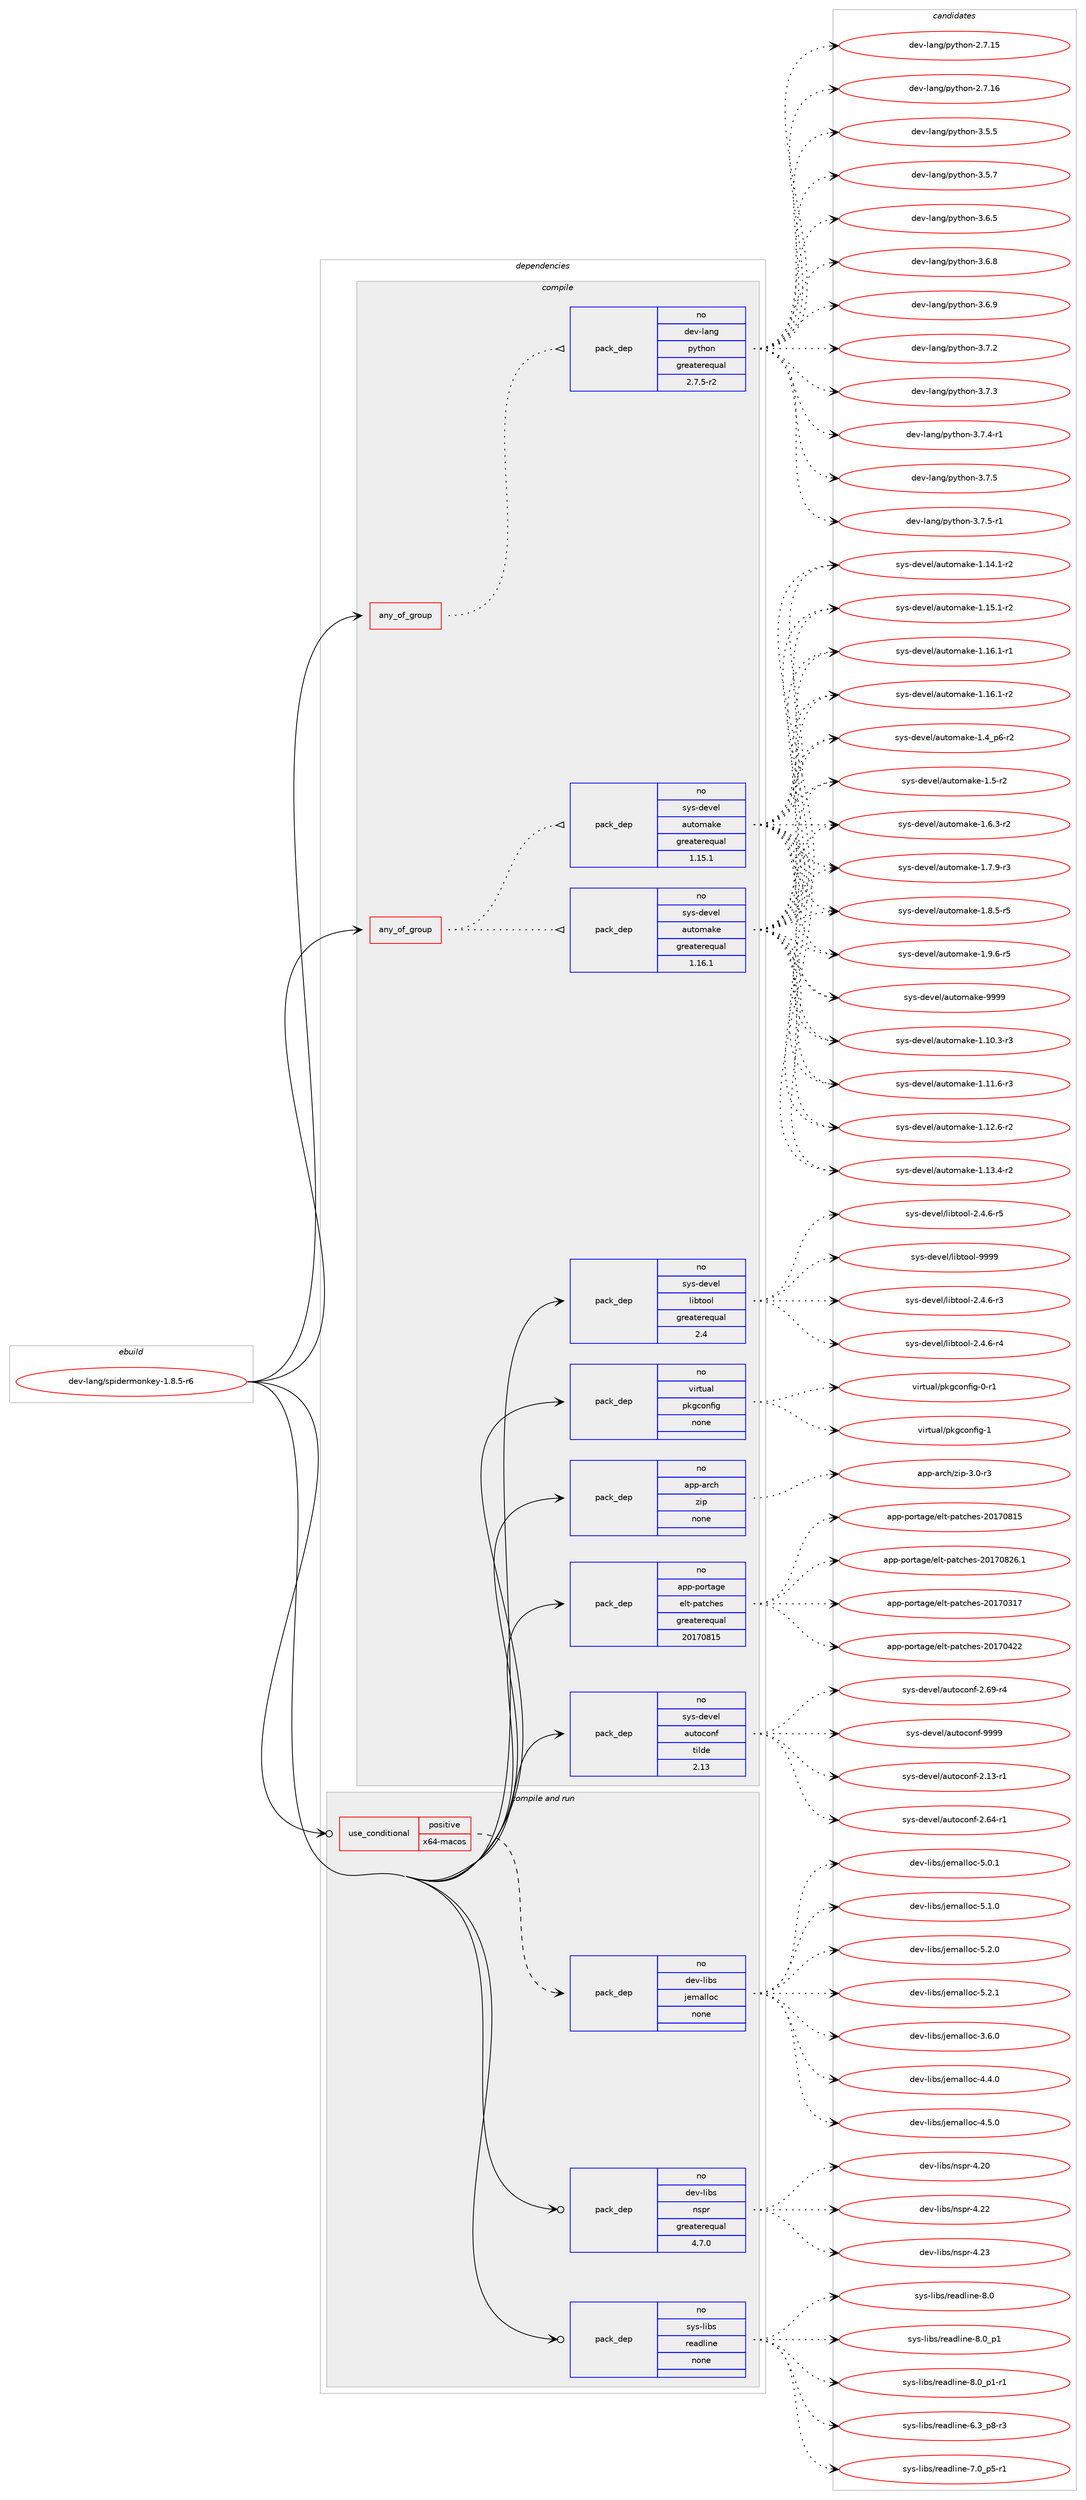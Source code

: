 digraph prolog {

# *************
# Graph options
# *************

newrank=true;
concentrate=true;
compound=true;
graph [rankdir=LR,fontname=Helvetica,fontsize=10,ranksep=1.5];#, ranksep=2.5, nodesep=0.2];
edge  [arrowhead=vee];
node  [fontname=Helvetica,fontsize=10];

# **********
# The ebuild
# **********

subgraph cluster_leftcol {
color=gray;
rank=same;
label=<<i>ebuild</i>>;
id [label="dev-lang/spidermonkey-1.8.5-r6", color=red, width=4, href="../dev-lang/spidermonkey-1.8.5-r6.svg"];
}

# ****************
# The dependencies
# ****************

subgraph cluster_midcol {
color=gray;
label=<<i>dependencies</i>>;
subgraph cluster_compile {
fillcolor="#eeeeee";
style=filled;
label=<<i>compile</i>>;
subgraph any10962 {
dependency561515 [label=<<TABLE BORDER="0" CELLBORDER="1" CELLSPACING="0" CELLPADDING="4"><TR><TD CELLPADDING="10">any_of_group</TD></TR></TABLE>>, shape=none, color=red];subgraph pack419379 {
dependency561516 [label=<<TABLE BORDER="0" CELLBORDER="1" CELLSPACING="0" CELLPADDING="4" WIDTH="220"><TR><TD ROWSPAN="6" CELLPADDING="30">pack_dep</TD></TR><TR><TD WIDTH="110">no</TD></TR><TR><TD>dev-lang</TD></TR><TR><TD>python</TD></TR><TR><TD>greaterequal</TD></TR><TR><TD>2.7.5-r2</TD></TR></TABLE>>, shape=none, color=blue];
}
dependency561515:e -> dependency561516:w [weight=20,style="dotted",arrowhead="oinv"];
}
id:e -> dependency561515:w [weight=20,style="solid",arrowhead="vee"];
subgraph any10963 {
dependency561517 [label=<<TABLE BORDER="0" CELLBORDER="1" CELLSPACING="0" CELLPADDING="4"><TR><TD CELLPADDING="10">any_of_group</TD></TR></TABLE>>, shape=none, color=red];subgraph pack419380 {
dependency561518 [label=<<TABLE BORDER="0" CELLBORDER="1" CELLSPACING="0" CELLPADDING="4" WIDTH="220"><TR><TD ROWSPAN="6" CELLPADDING="30">pack_dep</TD></TR><TR><TD WIDTH="110">no</TD></TR><TR><TD>sys-devel</TD></TR><TR><TD>automake</TD></TR><TR><TD>greaterequal</TD></TR><TR><TD>1.16.1</TD></TR></TABLE>>, shape=none, color=blue];
}
dependency561517:e -> dependency561518:w [weight=20,style="dotted",arrowhead="oinv"];
subgraph pack419381 {
dependency561519 [label=<<TABLE BORDER="0" CELLBORDER="1" CELLSPACING="0" CELLPADDING="4" WIDTH="220"><TR><TD ROWSPAN="6" CELLPADDING="30">pack_dep</TD></TR><TR><TD WIDTH="110">no</TD></TR><TR><TD>sys-devel</TD></TR><TR><TD>automake</TD></TR><TR><TD>greaterequal</TD></TR><TR><TD>1.15.1</TD></TR></TABLE>>, shape=none, color=blue];
}
dependency561517:e -> dependency561519:w [weight=20,style="dotted",arrowhead="oinv"];
}
id:e -> dependency561517:w [weight=20,style="solid",arrowhead="vee"];
subgraph pack419382 {
dependency561520 [label=<<TABLE BORDER="0" CELLBORDER="1" CELLSPACING="0" CELLPADDING="4" WIDTH="220"><TR><TD ROWSPAN="6" CELLPADDING="30">pack_dep</TD></TR><TR><TD WIDTH="110">no</TD></TR><TR><TD>app-arch</TD></TR><TR><TD>zip</TD></TR><TR><TD>none</TD></TR><TR><TD></TD></TR></TABLE>>, shape=none, color=blue];
}
id:e -> dependency561520:w [weight=20,style="solid",arrowhead="vee"];
subgraph pack419383 {
dependency561521 [label=<<TABLE BORDER="0" CELLBORDER="1" CELLSPACING="0" CELLPADDING="4" WIDTH="220"><TR><TD ROWSPAN="6" CELLPADDING="30">pack_dep</TD></TR><TR><TD WIDTH="110">no</TD></TR><TR><TD>app-portage</TD></TR><TR><TD>elt-patches</TD></TR><TR><TD>greaterequal</TD></TR><TR><TD>20170815</TD></TR></TABLE>>, shape=none, color=blue];
}
id:e -> dependency561521:w [weight=20,style="solid",arrowhead="vee"];
subgraph pack419384 {
dependency561522 [label=<<TABLE BORDER="0" CELLBORDER="1" CELLSPACING="0" CELLPADDING="4" WIDTH="220"><TR><TD ROWSPAN="6" CELLPADDING="30">pack_dep</TD></TR><TR><TD WIDTH="110">no</TD></TR><TR><TD>sys-devel</TD></TR><TR><TD>autoconf</TD></TR><TR><TD>tilde</TD></TR><TR><TD>2.13</TD></TR></TABLE>>, shape=none, color=blue];
}
id:e -> dependency561522:w [weight=20,style="solid",arrowhead="vee"];
subgraph pack419385 {
dependency561523 [label=<<TABLE BORDER="0" CELLBORDER="1" CELLSPACING="0" CELLPADDING="4" WIDTH="220"><TR><TD ROWSPAN="6" CELLPADDING="30">pack_dep</TD></TR><TR><TD WIDTH="110">no</TD></TR><TR><TD>sys-devel</TD></TR><TR><TD>libtool</TD></TR><TR><TD>greaterequal</TD></TR><TR><TD>2.4</TD></TR></TABLE>>, shape=none, color=blue];
}
id:e -> dependency561523:w [weight=20,style="solid",arrowhead="vee"];
subgraph pack419386 {
dependency561524 [label=<<TABLE BORDER="0" CELLBORDER="1" CELLSPACING="0" CELLPADDING="4" WIDTH="220"><TR><TD ROWSPAN="6" CELLPADDING="30">pack_dep</TD></TR><TR><TD WIDTH="110">no</TD></TR><TR><TD>virtual</TD></TR><TR><TD>pkgconfig</TD></TR><TR><TD>none</TD></TR><TR><TD></TD></TR></TABLE>>, shape=none, color=blue];
}
id:e -> dependency561524:w [weight=20,style="solid",arrowhead="vee"];
}
subgraph cluster_compileandrun {
fillcolor="#eeeeee";
style=filled;
label=<<i>compile and run</i>>;
subgraph cond130817 {
dependency561525 [label=<<TABLE BORDER="0" CELLBORDER="1" CELLSPACING="0" CELLPADDING="4"><TR><TD ROWSPAN="3" CELLPADDING="10">use_conditional</TD></TR><TR><TD>positive</TD></TR><TR><TD>x64-macos</TD></TR></TABLE>>, shape=none, color=red];
subgraph pack419387 {
dependency561526 [label=<<TABLE BORDER="0" CELLBORDER="1" CELLSPACING="0" CELLPADDING="4" WIDTH="220"><TR><TD ROWSPAN="6" CELLPADDING="30">pack_dep</TD></TR><TR><TD WIDTH="110">no</TD></TR><TR><TD>dev-libs</TD></TR><TR><TD>jemalloc</TD></TR><TR><TD>none</TD></TR><TR><TD></TD></TR></TABLE>>, shape=none, color=blue];
}
dependency561525:e -> dependency561526:w [weight=20,style="dashed",arrowhead="vee"];
}
id:e -> dependency561525:w [weight=20,style="solid",arrowhead="odotvee"];
subgraph pack419388 {
dependency561527 [label=<<TABLE BORDER="0" CELLBORDER="1" CELLSPACING="0" CELLPADDING="4" WIDTH="220"><TR><TD ROWSPAN="6" CELLPADDING="30">pack_dep</TD></TR><TR><TD WIDTH="110">no</TD></TR><TR><TD>dev-libs</TD></TR><TR><TD>nspr</TD></TR><TR><TD>greaterequal</TD></TR><TR><TD>4.7.0</TD></TR></TABLE>>, shape=none, color=blue];
}
id:e -> dependency561527:w [weight=20,style="solid",arrowhead="odotvee"];
subgraph pack419389 {
dependency561528 [label=<<TABLE BORDER="0" CELLBORDER="1" CELLSPACING="0" CELLPADDING="4" WIDTH="220"><TR><TD ROWSPAN="6" CELLPADDING="30">pack_dep</TD></TR><TR><TD WIDTH="110">no</TD></TR><TR><TD>sys-libs</TD></TR><TR><TD>readline</TD></TR><TR><TD>none</TD></TR><TR><TD></TD></TR></TABLE>>, shape=none, color=blue];
}
id:e -> dependency561528:w [weight=20,style="solid",arrowhead="odotvee"];
}
subgraph cluster_run {
fillcolor="#eeeeee";
style=filled;
label=<<i>run</i>>;
}
}

# **************
# The candidates
# **************

subgraph cluster_choices {
rank=same;
color=gray;
label=<<i>candidates</i>>;

subgraph choice419379 {
color=black;
nodesep=1;
choice10010111845108971101034711212111610411111045504655464953 [label="dev-lang/python-2.7.15", color=red, width=4,href="../dev-lang/python-2.7.15.svg"];
choice10010111845108971101034711212111610411111045504655464954 [label="dev-lang/python-2.7.16", color=red, width=4,href="../dev-lang/python-2.7.16.svg"];
choice100101118451089711010347112121116104111110455146534653 [label="dev-lang/python-3.5.5", color=red, width=4,href="../dev-lang/python-3.5.5.svg"];
choice100101118451089711010347112121116104111110455146534655 [label="dev-lang/python-3.5.7", color=red, width=4,href="../dev-lang/python-3.5.7.svg"];
choice100101118451089711010347112121116104111110455146544653 [label="dev-lang/python-3.6.5", color=red, width=4,href="../dev-lang/python-3.6.5.svg"];
choice100101118451089711010347112121116104111110455146544656 [label="dev-lang/python-3.6.8", color=red, width=4,href="../dev-lang/python-3.6.8.svg"];
choice100101118451089711010347112121116104111110455146544657 [label="dev-lang/python-3.6.9", color=red, width=4,href="../dev-lang/python-3.6.9.svg"];
choice100101118451089711010347112121116104111110455146554650 [label="dev-lang/python-3.7.2", color=red, width=4,href="../dev-lang/python-3.7.2.svg"];
choice100101118451089711010347112121116104111110455146554651 [label="dev-lang/python-3.7.3", color=red, width=4,href="../dev-lang/python-3.7.3.svg"];
choice1001011184510897110103471121211161041111104551465546524511449 [label="dev-lang/python-3.7.4-r1", color=red, width=4,href="../dev-lang/python-3.7.4-r1.svg"];
choice100101118451089711010347112121116104111110455146554653 [label="dev-lang/python-3.7.5", color=red, width=4,href="../dev-lang/python-3.7.5.svg"];
choice1001011184510897110103471121211161041111104551465546534511449 [label="dev-lang/python-3.7.5-r1", color=red, width=4,href="../dev-lang/python-3.7.5-r1.svg"];
dependency561516:e -> choice10010111845108971101034711212111610411111045504655464953:w [style=dotted,weight="100"];
dependency561516:e -> choice10010111845108971101034711212111610411111045504655464954:w [style=dotted,weight="100"];
dependency561516:e -> choice100101118451089711010347112121116104111110455146534653:w [style=dotted,weight="100"];
dependency561516:e -> choice100101118451089711010347112121116104111110455146534655:w [style=dotted,weight="100"];
dependency561516:e -> choice100101118451089711010347112121116104111110455146544653:w [style=dotted,weight="100"];
dependency561516:e -> choice100101118451089711010347112121116104111110455146544656:w [style=dotted,weight="100"];
dependency561516:e -> choice100101118451089711010347112121116104111110455146544657:w [style=dotted,weight="100"];
dependency561516:e -> choice100101118451089711010347112121116104111110455146554650:w [style=dotted,weight="100"];
dependency561516:e -> choice100101118451089711010347112121116104111110455146554651:w [style=dotted,weight="100"];
dependency561516:e -> choice1001011184510897110103471121211161041111104551465546524511449:w [style=dotted,weight="100"];
dependency561516:e -> choice100101118451089711010347112121116104111110455146554653:w [style=dotted,weight="100"];
dependency561516:e -> choice1001011184510897110103471121211161041111104551465546534511449:w [style=dotted,weight="100"];
}
subgraph choice419380 {
color=black;
nodesep=1;
choice11512111545100101118101108479711711611110997107101454946494846514511451 [label="sys-devel/automake-1.10.3-r3", color=red, width=4,href="../sys-devel/automake-1.10.3-r3.svg"];
choice11512111545100101118101108479711711611110997107101454946494946544511451 [label="sys-devel/automake-1.11.6-r3", color=red, width=4,href="../sys-devel/automake-1.11.6-r3.svg"];
choice11512111545100101118101108479711711611110997107101454946495046544511450 [label="sys-devel/automake-1.12.6-r2", color=red, width=4,href="../sys-devel/automake-1.12.6-r2.svg"];
choice11512111545100101118101108479711711611110997107101454946495146524511450 [label="sys-devel/automake-1.13.4-r2", color=red, width=4,href="../sys-devel/automake-1.13.4-r2.svg"];
choice11512111545100101118101108479711711611110997107101454946495246494511450 [label="sys-devel/automake-1.14.1-r2", color=red, width=4,href="../sys-devel/automake-1.14.1-r2.svg"];
choice11512111545100101118101108479711711611110997107101454946495346494511450 [label="sys-devel/automake-1.15.1-r2", color=red, width=4,href="../sys-devel/automake-1.15.1-r2.svg"];
choice11512111545100101118101108479711711611110997107101454946495446494511449 [label="sys-devel/automake-1.16.1-r1", color=red, width=4,href="../sys-devel/automake-1.16.1-r1.svg"];
choice11512111545100101118101108479711711611110997107101454946495446494511450 [label="sys-devel/automake-1.16.1-r2", color=red, width=4,href="../sys-devel/automake-1.16.1-r2.svg"];
choice115121115451001011181011084797117116111109971071014549465295112544511450 [label="sys-devel/automake-1.4_p6-r2", color=red, width=4,href="../sys-devel/automake-1.4_p6-r2.svg"];
choice11512111545100101118101108479711711611110997107101454946534511450 [label="sys-devel/automake-1.5-r2", color=red, width=4,href="../sys-devel/automake-1.5-r2.svg"];
choice115121115451001011181011084797117116111109971071014549465446514511450 [label="sys-devel/automake-1.6.3-r2", color=red, width=4,href="../sys-devel/automake-1.6.3-r2.svg"];
choice115121115451001011181011084797117116111109971071014549465546574511451 [label="sys-devel/automake-1.7.9-r3", color=red, width=4,href="../sys-devel/automake-1.7.9-r3.svg"];
choice115121115451001011181011084797117116111109971071014549465646534511453 [label="sys-devel/automake-1.8.5-r5", color=red, width=4,href="../sys-devel/automake-1.8.5-r5.svg"];
choice115121115451001011181011084797117116111109971071014549465746544511453 [label="sys-devel/automake-1.9.6-r5", color=red, width=4,href="../sys-devel/automake-1.9.6-r5.svg"];
choice115121115451001011181011084797117116111109971071014557575757 [label="sys-devel/automake-9999", color=red, width=4,href="../sys-devel/automake-9999.svg"];
dependency561518:e -> choice11512111545100101118101108479711711611110997107101454946494846514511451:w [style=dotted,weight="100"];
dependency561518:e -> choice11512111545100101118101108479711711611110997107101454946494946544511451:w [style=dotted,weight="100"];
dependency561518:e -> choice11512111545100101118101108479711711611110997107101454946495046544511450:w [style=dotted,weight="100"];
dependency561518:e -> choice11512111545100101118101108479711711611110997107101454946495146524511450:w [style=dotted,weight="100"];
dependency561518:e -> choice11512111545100101118101108479711711611110997107101454946495246494511450:w [style=dotted,weight="100"];
dependency561518:e -> choice11512111545100101118101108479711711611110997107101454946495346494511450:w [style=dotted,weight="100"];
dependency561518:e -> choice11512111545100101118101108479711711611110997107101454946495446494511449:w [style=dotted,weight="100"];
dependency561518:e -> choice11512111545100101118101108479711711611110997107101454946495446494511450:w [style=dotted,weight="100"];
dependency561518:e -> choice115121115451001011181011084797117116111109971071014549465295112544511450:w [style=dotted,weight="100"];
dependency561518:e -> choice11512111545100101118101108479711711611110997107101454946534511450:w [style=dotted,weight="100"];
dependency561518:e -> choice115121115451001011181011084797117116111109971071014549465446514511450:w [style=dotted,weight="100"];
dependency561518:e -> choice115121115451001011181011084797117116111109971071014549465546574511451:w [style=dotted,weight="100"];
dependency561518:e -> choice115121115451001011181011084797117116111109971071014549465646534511453:w [style=dotted,weight="100"];
dependency561518:e -> choice115121115451001011181011084797117116111109971071014549465746544511453:w [style=dotted,weight="100"];
dependency561518:e -> choice115121115451001011181011084797117116111109971071014557575757:w [style=dotted,weight="100"];
}
subgraph choice419381 {
color=black;
nodesep=1;
choice11512111545100101118101108479711711611110997107101454946494846514511451 [label="sys-devel/automake-1.10.3-r3", color=red, width=4,href="../sys-devel/automake-1.10.3-r3.svg"];
choice11512111545100101118101108479711711611110997107101454946494946544511451 [label="sys-devel/automake-1.11.6-r3", color=red, width=4,href="../sys-devel/automake-1.11.6-r3.svg"];
choice11512111545100101118101108479711711611110997107101454946495046544511450 [label="sys-devel/automake-1.12.6-r2", color=red, width=4,href="../sys-devel/automake-1.12.6-r2.svg"];
choice11512111545100101118101108479711711611110997107101454946495146524511450 [label="sys-devel/automake-1.13.4-r2", color=red, width=4,href="../sys-devel/automake-1.13.4-r2.svg"];
choice11512111545100101118101108479711711611110997107101454946495246494511450 [label="sys-devel/automake-1.14.1-r2", color=red, width=4,href="../sys-devel/automake-1.14.1-r2.svg"];
choice11512111545100101118101108479711711611110997107101454946495346494511450 [label="sys-devel/automake-1.15.1-r2", color=red, width=4,href="../sys-devel/automake-1.15.1-r2.svg"];
choice11512111545100101118101108479711711611110997107101454946495446494511449 [label="sys-devel/automake-1.16.1-r1", color=red, width=4,href="../sys-devel/automake-1.16.1-r1.svg"];
choice11512111545100101118101108479711711611110997107101454946495446494511450 [label="sys-devel/automake-1.16.1-r2", color=red, width=4,href="../sys-devel/automake-1.16.1-r2.svg"];
choice115121115451001011181011084797117116111109971071014549465295112544511450 [label="sys-devel/automake-1.4_p6-r2", color=red, width=4,href="../sys-devel/automake-1.4_p6-r2.svg"];
choice11512111545100101118101108479711711611110997107101454946534511450 [label="sys-devel/automake-1.5-r2", color=red, width=4,href="../sys-devel/automake-1.5-r2.svg"];
choice115121115451001011181011084797117116111109971071014549465446514511450 [label="sys-devel/automake-1.6.3-r2", color=red, width=4,href="../sys-devel/automake-1.6.3-r2.svg"];
choice115121115451001011181011084797117116111109971071014549465546574511451 [label="sys-devel/automake-1.7.9-r3", color=red, width=4,href="../sys-devel/automake-1.7.9-r3.svg"];
choice115121115451001011181011084797117116111109971071014549465646534511453 [label="sys-devel/automake-1.8.5-r5", color=red, width=4,href="../sys-devel/automake-1.8.5-r5.svg"];
choice115121115451001011181011084797117116111109971071014549465746544511453 [label="sys-devel/automake-1.9.6-r5", color=red, width=4,href="../sys-devel/automake-1.9.6-r5.svg"];
choice115121115451001011181011084797117116111109971071014557575757 [label="sys-devel/automake-9999", color=red, width=4,href="../sys-devel/automake-9999.svg"];
dependency561519:e -> choice11512111545100101118101108479711711611110997107101454946494846514511451:w [style=dotted,weight="100"];
dependency561519:e -> choice11512111545100101118101108479711711611110997107101454946494946544511451:w [style=dotted,weight="100"];
dependency561519:e -> choice11512111545100101118101108479711711611110997107101454946495046544511450:w [style=dotted,weight="100"];
dependency561519:e -> choice11512111545100101118101108479711711611110997107101454946495146524511450:w [style=dotted,weight="100"];
dependency561519:e -> choice11512111545100101118101108479711711611110997107101454946495246494511450:w [style=dotted,weight="100"];
dependency561519:e -> choice11512111545100101118101108479711711611110997107101454946495346494511450:w [style=dotted,weight="100"];
dependency561519:e -> choice11512111545100101118101108479711711611110997107101454946495446494511449:w [style=dotted,weight="100"];
dependency561519:e -> choice11512111545100101118101108479711711611110997107101454946495446494511450:w [style=dotted,weight="100"];
dependency561519:e -> choice115121115451001011181011084797117116111109971071014549465295112544511450:w [style=dotted,weight="100"];
dependency561519:e -> choice11512111545100101118101108479711711611110997107101454946534511450:w [style=dotted,weight="100"];
dependency561519:e -> choice115121115451001011181011084797117116111109971071014549465446514511450:w [style=dotted,weight="100"];
dependency561519:e -> choice115121115451001011181011084797117116111109971071014549465546574511451:w [style=dotted,weight="100"];
dependency561519:e -> choice115121115451001011181011084797117116111109971071014549465646534511453:w [style=dotted,weight="100"];
dependency561519:e -> choice115121115451001011181011084797117116111109971071014549465746544511453:w [style=dotted,weight="100"];
dependency561519:e -> choice115121115451001011181011084797117116111109971071014557575757:w [style=dotted,weight="100"];
}
subgraph choice419382 {
color=black;
nodesep=1;
choice9711211245971149910447122105112455146484511451 [label="app-arch/zip-3.0-r3", color=red, width=4,href="../app-arch/zip-3.0-r3.svg"];
dependency561520:e -> choice9711211245971149910447122105112455146484511451:w [style=dotted,weight="100"];
}
subgraph choice419383 {
color=black;
nodesep=1;
choice97112112451121111141169710310147101108116451129711699104101115455048495548514955 [label="app-portage/elt-patches-20170317", color=red, width=4,href="../app-portage/elt-patches-20170317.svg"];
choice97112112451121111141169710310147101108116451129711699104101115455048495548525050 [label="app-portage/elt-patches-20170422", color=red, width=4,href="../app-portage/elt-patches-20170422.svg"];
choice97112112451121111141169710310147101108116451129711699104101115455048495548564953 [label="app-portage/elt-patches-20170815", color=red, width=4,href="../app-portage/elt-patches-20170815.svg"];
choice971121124511211111411697103101471011081164511297116991041011154550484955485650544649 [label="app-portage/elt-patches-20170826.1", color=red, width=4,href="../app-portage/elt-patches-20170826.1.svg"];
dependency561521:e -> choice97112112451121111141169710310147101108116451129711699104101115455048495548514955:w [style=dotted,weight="100"];
dependency561521:e -> choice97112112451121111141169710310147101108116451129711699104101115455048495548525050:w [style=dotted,weight="100"];
dependency561521:e -> choice97112112451121111141169710310147101108116451129711699104101115455048495548564953:w [style=dotted,weight="100"];
dependency561521:e -> choice971121124511211111411697103101471011081164511297116991041011154550484955485650544649:w [style=dotted,weight="100"];
}
subgraph choice419384 {
color=black;
nodesep=1;
choice1151211154510010111810110847971171161119911111010245504649514511449 [label="sys-devel/autoconf-2.13-r1", color=red, width=4,href="../sys-devel/autoconf-2.13-r1.svg"];
choice1151211154510010111810110847971171161119911111010245504654524511449 [label="sys-devel/autoconf-2.64-r1", color=red, width=4,href="../sys-devel/autoconf-2.64-r1.svg"];
choice1151211154510010111810110847971171161119911111010245504654574511452 [label="sys-devel/autoconf-2.69-r4", color=red, width=4,href="../sys-devel/autoconf-2.69-r4.svg"];
choice115121115451001011181011084797117116111991111101024557575757 [label="sys-devel/autoconf-9999", color=red, width=4,href="../sys-devel/autoconf-9999.svg"];
dependency561522:e -> choice1151211154510010111810110847971171161119911111010245504649514511449:w [style=dotted,weight="100"];
dependency561522:e -> choice1151211154510010111810110847971171161119911111010245504654524511449:w [style=dotted,weight="100"];
dependency561522:e -> choice1151211154510010111810110847971171161119911111010245504654574511452:w [style=dotted,weight="100"];
dependency561522:e -> choice115121115451001011181011084797117116111991111101024557575757:w [style=dotted,weight="100"];
}
subgraph choice419385 {
color=black;
nodesep=1;
choice1151211154510010111810110847108105981161111111084550465246544511451 [label="sys-devel/libtool-2.4.6-r3", color=red, width=4,href="../sys-devel/libtool-2.4.6-r3.svg"];
choice1151211154510010111810110847108105981161111111084550465246544511452 [label="sys-devel/libtool-2.4.6-r4", color=red, width=4,href="../sys-devel/libtool-2.4.6-r4.svg"];
choice1151211154510010111810110847108105981161111111084550465246544511453 [label="sys-devel/libtool-2.4.6-r5", color=red, width=4,href="../sys-devel/libtool-2.4.6-r5.svg"];
choice1151211154510010111810110847108105981161111111084557575757 [label="sys-devel/libtool-9999", color=red, width=4,href="../sys-devel/libtool-9999.svg"];
dependency561523:e -> choice1151211154510010111810110847108105981161111111084550465246544511451:w [style=dotted,weight="100"];
dependency561523:e -> choice1151211154510010111810110847108105981161111111084550465246544511452:w [style=dotted,weight="100"];
dependency561523:e -> choice1151211154510010111810110847108105981161111111084550465246544511453:w [style=dotted,weight="100"];
dependency561523:e -> choice1151211154510010111810110847108105981161111111084557575757:w [style=dotted,weight="100"];
}
subgraph choice419386 {
color=black;
nodesep=1;
choice11810511411611797108471121071039911111010210510345484511449 [label="virtual/pkgconfig-0-r1", color=red, width=4,href="../virtual/pkgconfig-0-r1.svg"];
choice1181051141161179710847112107103991111101021051034549 [label="virtual/pkgconfig-1", color=red, width=4,href="../virtual/pkgconfig-1.svg"];
dependency561524:e -> choice11810511411611797108471121071039911111010210510345484511449:w [style=dotted,weight="100"];
dependency561524:e -> choice1181051141161179710847112107103991111101021051034549:w [style=dotted,weight="100"];
}
subgraph choice419387 {
color=black;
nodesep=1;
choice1001011184510810598115471061011099710810811199455146544648 [label="dev-libs/jemalloc-3.6.0", color=red, width=4,href="../dev-libs/jemalloc-3.6.0.svg"];
choice1001011184510810598115471061011099710810811199455246524648 [label="dev-libs/jemalloc-4.4.0", color=red, width=4,href="../dev-libs/jemalloc-4.4.0.svg"];
choice1001011184510810598115471061011099710810811199455246534648 [label="dev-libs/jemalloc-4.5.0", color=red, width=4,href="../dev-libs/jemalloc-4.5.0.svg"];
choice1001011184510810598115471061011099710810811199455346484649 [label="dev-libs/jemalloc-5.0.1", color=red, width=4,href="../dev-libs/jemalloc-5.0.1.svg"];
choice1001011184510810598115471061011099710810811199455346494648 [label="dev-libs/jemalloc-5.1.0", color=red, width=4,href="../dev-libs/jemalloc-5.1.0.svg"];
choice1001011184510810598115471061011099710810811199455346504648 [label="dev-libs/jemalloc-5.2.0", color=red, width=4,href="../dev-libs/jemalloc-5.2.0.svg"];
choice1001011184510810598115471061011099710810811199455346504649 [label="dev-libs/jemalloc-5.2.1", color=red, width=4,href="../dev-libs/jemalloc-5.2.1.svg"];
dependency561526:e -> choice1001011184510810598115471061011099710810811199455146544648:w [style=dotted,weight="100"];
dependency561526:e -> choice1001011184510810598115471061011099710810811199455246524648:w [style=dotted,weight="100"];
dependency561526:e -> choice1001011184510810598115471061011099710810811199455246534648:w [style=dotted,weight="100"];
dependency561526:e -> choice1001011184510810598115471061011099710810811199455346484649:w [style=dotted,weight="100"];
dependency561526:e -> choice1001011184510810598115471061011099710810811199455346494648:w [style=dotted,weight="100"];
dependency561526:e -> choice1001011184510810598115471061011099710810811199455346504648:w [style=dotted,weight="100"];
dependency561526:e -> choice1001011184510810598115471061011099710810811199455346504649:w [style=dotted,weight="100"];
}
subgraph choice419388 {
color=black;
nodesep=1;
choice1001011184510810598115471101151121144552465048 [label="dev-libs/nspr-4.20", color=red, width=4,href="../dev-libs/nspr-4.20.svg"];
choice1001011184510810598115471101151121144552465050 [label="dev-libs/nspr-4.22", color=red, width=4,href="../dev-libs/nspr-4.22.svg"];
choice1001011184510810598115471101151121144552465051 [label="dev-libs/nspr-4.23", color=red, width=4,href="../dev-libs/nspr-4.23.svg"];
dependency561527:e -> choice1001011184510810598115471101151121144552465048:w [style=dotted,weight="100"];
dependency561527:e -> choice1001011184510810598115471101151121144552465050:w [style=dotted,weight="100"];
dependency561527:e -> choice1001011184510810598115471101151121144552465051:w [style=dotted,weight="100"];
}
subgraph choice419389 {
color=black;
nodesep=1;
choice115121115451081059811547114101971001081051101014554465195112564511451 [label="sys-libs/readline-6.3_p8-r3", color=red, width=4,href="../sys-libs/readline-6.3_p8-r3.svg"];
choice115121115451081059811547114101971001081051101014555464895112534511449 [label="sys-libs/readline-7.0_p5-r1", color=red, width=4,href="../sys-libs/readline-7.0_p5-r1.svg"];
choice1151211154510810598115471141019710010810511010145564648 [label="sys-libs/readline-8.0", color=red, width=4,href="../sys-libs/readline-8.0.svg"];
choice11512111545108105981154711410197100108105110101455646489511249 [label="sys-libs/readline-8.0_p1", color=red, width=4,href="../sys-libs/readline-8.0_p1.svg"];
choice115121115451081059811547114101971001081051101014556464895112494511449 [label="sys-libs/readline-8.0_p1-r1", color=red, width=4,href="../sys-libs/readline-8.0_p1-r1.svg"];
dependency561528:e -> choice115121115451081059811547114101971001081051101014554465195112564511451:w [style=dotted,weight="100"];
dependency561528:e -> choice115121115451081059811547114101971001081051101014555464895112534511449:w [style=dotted,weight="100"];
dependency561528:e -> choice1151211154510810598115471141019710010810511010145564648:w [style=dotted,weight="100"];
dependency561528:e -> choice11512111545108105981154711410197100108105110101455646489511249:w [style=dotted,weight="100"];
dependency561528:e -> choice115121115451081059811547114101971001081051101014556464895112494511449:w [style=dotted,weight="100"];
}
}

}
